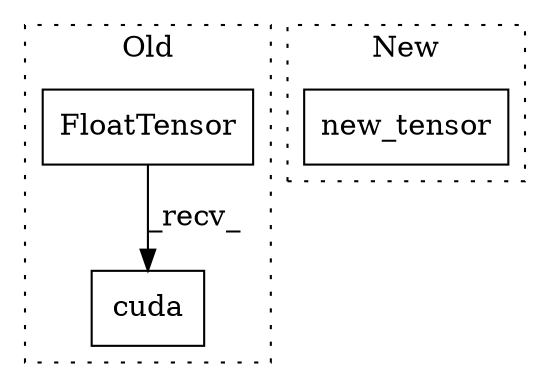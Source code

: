 digraph G {
subgraph cluster0 {
1 [label="cuda" a="32" s="5386,5397" l="5,1" shape="box"];
3 [label="FloatTensor" a="32" s="5369,5384" l="12,1" shape="box"];
label = "Old";
style="dotted";
}
subgraph cluster1 {
2 [label="new_tensor" a="32" s="5171,5185" l="11,1" shape="box"];
label = "New";
style="dotted";
}
3 -> 1 [label="_recv_"];
}